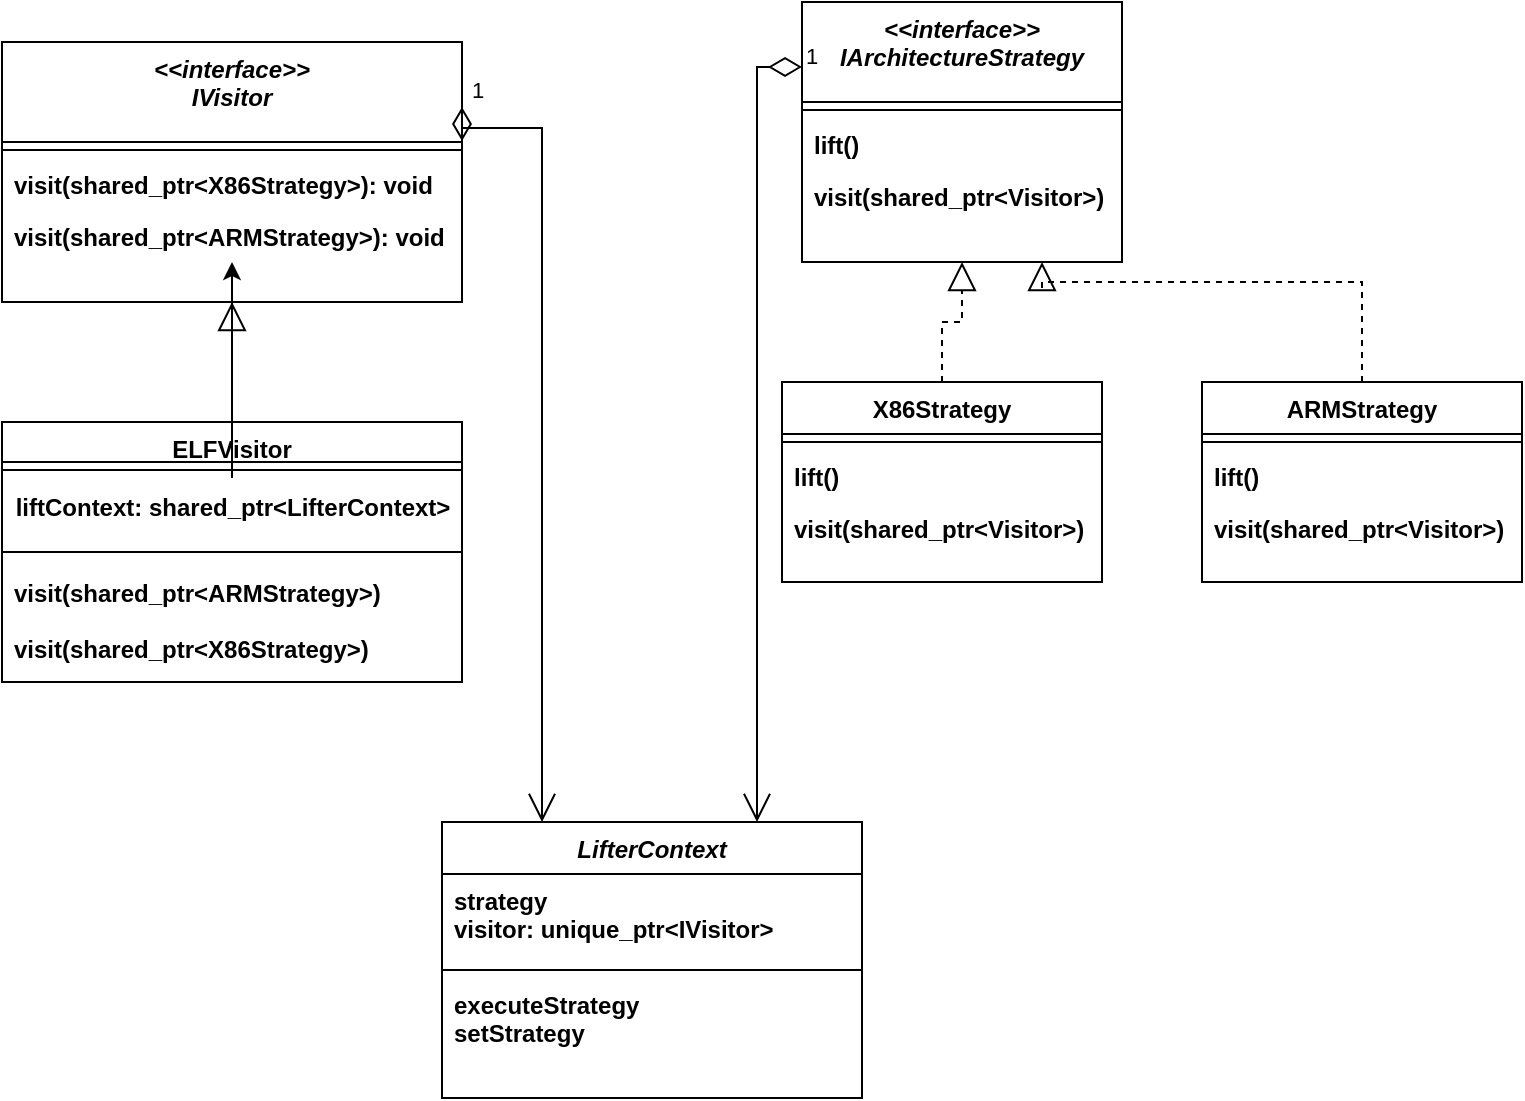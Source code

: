 <mxfile version="20.7.4" type="device"><diagram id="C5RBs43oDa-KdzZeNtuy" name="Page-1"><mxGraphModel dx="2048" dy="622" grid="1" gridSize="10" guides="1" tooltips="1" connect="1" arrows="1" fold="1" page="1" pageScale="1" pageWidth="827" pageHeight="1169" math="0" shadow="0"><root><mxCell id="WIyWlLk6GJQsqaUBKTNV-0"/><mxCell id="WIyWlLk6GJQsqaUBKTNV-1" parent="WIyWlLk6GJQsqaUBKTNV-0"/><mxCell id="zkfFHV4jXpPFQw0GAbJ--0" value="LifterContext" style="swimlane;fontStyle=3;align=center;verticalAlign=top;childLayout=stackLayout;horizontal=1;startSize=26;horizontalStack=0;resizeParent=1;resizeLast=0;collapsible=1;marginBottom=0;rounded=0;shadow=0;strokeWidth=1;" parent="WIyWlLk6GJQsqaUBKTNV-1" vertex="1"><mxGeometry x="130" y="430" width="210" height="138" as="geometry"><mxRectangle x="230" y="140" width="160" height="26" as="alternateBounds"/></mxGeometry></mxCell><mxCell id="zkfFHV4jXpPFQw0GAbJ--1" value="strategy&#10;visitor: unique_ptr&lt;IVisitor&gt;" style="text;align=left;verticalAlign=top;spacingLeft=4;spacingRight=4;overflow=hidden;rotatable=0;points=[[0,0.5],[1,0.5]];portConstraint=eastwest;fontStyle=1" parent="zkfFHV4jXpPFQw0GAbJ--0" vertex="1"><mxGeometry y="26" width="210" height="44" as="geometry"/></mxCell><mxCell id="zkfFHV4jXpPFQw0GAbJ--4" value="" style="line;html=1;strokeWidth=1;align=left;verticalAlign=middle;spacingTop=-1;spacingLeft=3;spacingRight=3;rotatable=0;labelPosition=right;points=[];portConstraint=eastwest;" parent="zkfFHV4jXpPFQw0GAbJ--0" vertex="1"><mxGeometry y="70" width="210" height="8" as="geometry"/></mxCell><mxCell id="zkfFHV4jXpPFQw0GAbJ--5" value="executeStrategy&#10;setStrategy" style="text;align=left;verticalAlign=top;spacingLeft=4;spacingRight=4;overflow=hidden;rotatable=0;points=[[0,0.5],[1,0.5]];portConstraint=eastwest;fontStyle=1" parent="zkfFHV4jXpPFQw0GAbJ--0" vertex="1"><mxGeometry y="78" width="210" height="52" as="geometry"/></mxCell><mxCell id="zkfFHV4jXpPFQw0GAbJ--17" value="&lt;&lt;interface&gt;&gt;&#10;IArchitectureStrategy" style="swimlane;fontStyle=3;align=center;verticalAlign=top;childLayout=stackLayout;horizontal=1;startSize=50;horizontalStack=0;resizeParent=1;resizeLast=0;collapsible=1;marginBottom=0;rounded=0;shadow=0;strokeWidth=1;" parent="WIyWlLk6GJQsqaUBKTNV-1" vertex="1"><mxGeometry x="310" y="20" width="160" height="130" as="geometry"><mxRectangle x="550" y="140" width="160" height="26" as="alternateBounds"/></mxGeometry></mxCell><mxCell id="zkfFHV4jXpPFQw0GAbJ--23" value="" style="line;html=1;strokeWidth=1;align=left;verticalAlign=middle;spacingTop=-1;spacingLeft=3;spacingRight=3;rotatable=0;labelPosition=right;points=[];portConstraint=eastwest;" parent="zkfFHV4jXpPFQw0GAbJ--17" vertex="1"><mxGeometry y="50" width="160" height="8" as="geometry"/></mxCell><mxCell id="zkfFHV4jXpPFQw0GAbJ--24" value="lift()" style="text;align=left;verticalAlign=top;spacingLeft=4;spacingRight=4;overflow=hidden;rotatable=0;points=[[0,0.5],[1,0.5]];portConstraint=eastwest;fontStyle=1" parent="zkfFHV4jXpPFQw0GAbJ--17" vertex="1"><mxGeometry y="58" width="160" height="26" as="geometry"/></mxCell><mxCell id="zkfFHV4jXpPFQw0GAbJ--25" value="visit(shared_ptr&lt;Visitor&gt;)" style="text;align=left;verticalAlign=top;spacingLeft=4;spacingRight=4;overflow=hidden;rotatable=0;points=[[0,0.5],[1,0.5]];portConstraint=eastwest;fontStyle=1" parent="zkfFHV4jXpPFQw0GAbJ--17" vertex="1"><mxGeometry y="84" width="160" height="26" as="geometry"/></mxCell><mxCell id="wuzcH9tCj4rJvlhl4f9K-11" value="X86Strategy" style="swimlane;fontStyle=1;align=center;verticalAlign=top;childLayout=stackLayout;horizontal=1;startSize=26;horizontalStack=0;resizeParent=1;resizeLast=0;collapsible=1;marginBottom=0;rounded=0;shadow=0;strokeWidth=1;" vertex="1" parent="WIyWlLk6GJQsqaUBKTNV-1"><mxGeometry x="300" y="210" width="160" height="100" as="geometry"><mxRectangle x="340" y="380" width="170" height="26" as="alternateBounds"/></mxGeometry></mxCell><mxCell id="wuzcH9tCj4rJvlhl4f9K-13" value="" style="line;html=1;strokeWidth=1;align=left;verticalAlign=middle;spacingTop=-1;spacingLeft=3;spacingRight=3;rotatable=0;labelPosition=right;points=[];portConstraint=eastwest;" vertex="1" parent="wuzcH9tCj4rJvlhl4f9K-11"><mxGeometry y="26" width="160" height="8" as="geometry"/></mxCell><mxCell id="wuzcH9tCj4rJvlhl4f9K-17" value="lift()" style="text;align=left;verticalAlign=top;spacingLeft=4;spacingRight=4;overflow=hidden;rotatable=0;points=[[0,0.5],[1,0.5]];portConstraint=eastwest;fontStyle=1" vertex="1" parent="wuzcH9tCj4rJvlhl4f9K-11"><mxGeometry y="34" width="160" height="26" as="geometry"/></mxCell><mxCell id="wuzcH9tCj4rJvlhl4f9K-19" value="visit(shared_ptr&lt;Visitor&gt;)" style="text;align=left;verticalAlign=top;spacingLeft=4;spacingRight=4;overflow=hidden;rotatable=0;points=[[0,0.5],[1,0.5]];portConstraint=eastwest;fontStyle=1" vertex="1" parent="wuzcH9tCj4rJvlhl4f9K-11"><mxGeometry y="60" width="160" height="26" as="geometry"/></mxCell><mxCell id="wuzcH9tCj4rJvlhl4f9K-26" value="ARMStrategy" style="swimlane;fontStyle=1;align=center;verticalAlign=top;childLayout=stackLayout;horizontal=1;startSize=26;horizontalStack=0;resizeParent=1;resizeLast=0;collapsible=1;marginBottom=0;rounded=0;shadow=0;strokeWidth=1;" vertex="1" parent="WIyWlLk6GJQsqaUBKTNV-1"><mxGeometry x="510" y="210" width="160" height="100" as="geometry"><mxRectangle x="340" y="380" width="170" height="26" as="alternateBounds"/></mxGeometry></mxCell><mxCell id="wuzcH9tCj4rJvlhl4f9K-27" value="" style="line;html=1;strokeWidth=1;align=left;verticalAlign=middle;spacingTop=-1;spacingLeft=3;spacingRight=3;rotatable=0;labelPosition=right;points=[];portConstraint=eastwest;" vertex="1" parent="wuzcH9tCj4rJvlhl4f9K-26"><mxGeometry y="26" width="160" height="8" as="geometry"/></mxCell><mxCell id="wuzcH9tCj4rJvlhl4f9K-28" value="lift()" style="text;align=left;verticalAlign=top;spacingLeft=4;spacingRight=4;overflow=hidden;rotatable=0;points=[[0,0.5],[1,0.5]];portConstraint=eastwest;fontStyle=1" vertex="1" parent="wuzcH9tCj4rJvlhl4f9K-26"><mxGeometry y="34" width="160" height="26" as="geometry"/></mxCell><mxCell id="wuzcH9tCj4rJvlhl4f9K-29" value="visit(shared_ptr&lt;Visitor&gt;)" style="text;align=left;verticalAlign=top;spacingLeft=4;spacingRight=4;overflow=hidden;rotatable=0;points=[[0,0.5],[1,0.5]];portConstraint=eastwest;fontStyle=1" vertex="1" parent="wuzcH9tCj4rJvlhl4f9K-26"><mxGeometry y="60" width="160" height="26" as="geometry"/></mxCell><mxCell id="wuzcH9tCj4rJvlhl4f9K-37" value="" style="endArrow=block;dashed=1;endFill=0;endSize=12;html=1;entryX=0.5;entryY=1;entryDx=0;entryDy=0;exitX=0.5;exitY=0;exitDx=0;exitDy=0;rounded=0;edgeStyle=elbowEdgeStyle;elbow=vertical;" edge="1" parent="WIyWlLk6GJQsqaUBKTNV-1" source="wuzcH9tCj4rJvlhl4f9K-11" target="zkfFHV4jXpPFQw0GAbJ--17"><mxGeometry width="160" relative="1" as="geometry"><mxPoint x="550" y="400" as="sourcePoint"/><mxPoint x="710" y="400" as="targetPoint"/></mxGeometry></mxCell><mxCell id="wuzcH9tCj4rJvlhl4f9K-39" value="" style="endArrow=block;dashed=1;endFill=0;endSize=12;html=1;exitX=0.5;exitY=0;exitDx=0;exitDy=0;rounded=0;edgeStyle=elbowEdgeStyle;elbow=vertical;entryX=0.75;entryY=1;entryDx=0;entryDy=0;" edge="1" parent="WIyWlLk6GJQsqaUBKTNV-1" source="wuzcH9tCj4rJvlhl4f9K-26" target="zkfFHV4jXpPFQw0GAbJ--17"><mxGeometry width="160" relative="1" as="geometry"><mxPoint x="540" y="230" as="sourcePoint"/><mxPoint x="450" y="120" as="targetPoint"/><Array as="points"><mxPoint x="410" y="160"/><mxPoint x="480" y="140"/><mxPoint x="490" y="120"/><mxPoint x="490" y="120"/></Array></mxGeometry></mxCell><mxCell id="wuzcH9tCj4rJvlhl4f9K-40" value="&lt;&lt;interface&gt;&gt;&#10;IVisitor" style="swimlane;fontStyle=3;align=center;verticalAlign=top;childLayout=stackLayout;horizontal=1;startSize=50;horizontalStack=0;resizeParent=1;resizeLast=0;collapsible=1;marginBottom=0;rounded=0;shadow=0;strokeWidth=1;" vertex="1" parent="WIyWlLk6GJQsqaUBKTNV-1"><mxGeometry x="-90" y="40" width="230" height="130" as="geometry"><mxRectangle x="550" y="140" width="160" height="26" as="alternateBounds"/></mxGeometry></mxCell><mxCell id="wuzcH9tCj4rJvlhl4f9K-41" value="" style="line;html=1;strokeWidth=1;align=left;verticalAlign=middle;spacingTop=-1;spacingLeft=3;spacingRight=3;rotatable=0;labelPosition=right;points=[];portConstraint=eastwest;" vertex="1" parent="wuzcH9tCj4rJvlhl4f9K-40"><mxGeometry y="50" width="230" height="8" as="geometry"/></mxCell><mxCell id="wuzcH9tCj4rJvlhl4f9K-42" value="visit(shared_ptr&lt;X86Strategy&gt;): void" style="text;align=left;verticalAlign=top;spacingLeft=4;spacingRight=4;overflow=hidden;rotatable=0;points=[[0,0.5],[1,0.5]];portConstraint=eastwest;fontStyle=1" vertex="1" parent="wuzcH9tCj4rJvlhl4f9K-40"><mxGeometry y="58" width="230" height="26" as="geometry"/></mxCell><mxCell id="wuzcH9tCj4rJvlhl4f9K-43" value="visit(shared_ptr&lt;ARMStrategy&gt;): void" style="text;align=left;verticalAlign=top;spacingLeft=4;spacingRight=4;overflow=hidden;rotatable=0;points=[[0,0.5],[1,0.5]];portConstraint=eastwest;fontStyle=1" vertex="1" parent="wuzcH9tCj4rJvlhl4f9K-40"><mxGeometry y="84" width="230" height="26" as="geometry"/></mxCell><mxCell id="wuzcH9tCj4rJvlhl4f9K-44" value="ELFVisitor" style="swimlane;fontStyle=1;align=center;verticalAlign=top;childLayout=stackLayout;horizontal=1;startSize=20;horizontalStack=0;resizeParent=1;resizeLast=0;collapsible=1;marginBottom=0;rounded=0;shadow=0;strokeWidth=1;" vertex="1" parent="WIyWlLk6GJQsqaUBKTNV-1"><mxGeometry x="-90" y="230" width="230" height="130" as="geometry"><mxRectangle x="340" y="380" width="170" height="26" as="alternateBounds"/></mxGeometry></mxCell><mxCell id="wuzcH9tCj4rJvlhl4f9K-45" value="" style="line;html=1;strokeWidth=1;align=left;verticalAlign=middle;spacingTop=-1;spacingLeft=3;spacingRight=3;rotatable=0;labelPosition=right;points=[];portConstraint=eastwest;" vertex="1" parent="wuzcH9tCj4rJvlhl4f9K-44"><mxGeometry y="20" width="230" height="8" as="geometry"/></mxCell><mxCell id="wuzcH9tCj4rJvlhl4f9K-64" value="&lt;b&gt;liftContext: shared_ptr&amp;lt;LifterContext&amp;gt;&lt;/b&gt;" style="text;html=1;align=center;verticalAlign=middle;resizable=0;points=[];autosize=1;strokeColor=none;fillColor=none;" vertex="1" parent="wuzcH9tCj4rJvlhl4f9K-44"><mxGeometry y="28" width="230" height="30" as="geometry"/></mxCell><mxCell id="wuzcH9tCj4rJvlhl4f9K-63" value="" style="line;html=1;strokeWidth=1;align=left;verticalAlign=middle;spacingTop=-1;spacingLeft=3;spacingRight=3;rotatable=0;labelPosition=right;points=[];portConstraint=eastwest;" vertex="1" parent="wuzcH9tCj4rJvlhl4f9K-44"><mxGeometry y="58" width="230" height="14" as="geometry"/></mxCell><mxCell id="wuzcH9tCj4rJvlhl4f9K-47" value="visit(shared_ptr&lt;ARMStrategy&gt;)" style="text;align=left;verticalAlign=top;spacingLeft=4;spacingRight=4;overflow=hidden;rotatable=0;points=[[0,0.5],[1,0.5]];portConstraint=eastwest;fontStyle=1" vertex="1" parent="wuzcH9tCj4rJvlhl4f9K-44"><mxGeometry y="72" width="230" height="28" as="geometry"/></mxCell><mxCell id="wuzcH9tCj4rJvlhl4f9K-46" value="visit(shared_ptr&lt;X86Strategy&gt;)&#10;" style="text;align=left;verticalAlign=top;spacingLeft=4;spacingRight=4;overflow=hidden;rotatable=0;points=[[0,0.5],[1,0.5]];portConstraint=eastwest;fontStyle=1" vertex="1" parent="wuzcH9tCj4rJvlhl4f9K-44"><mxGeometry y="100" width="230" height="26" as="geometry"/></mxCell><mxCell id="wuzcH9tCj4rJvlhl4f9K-48" value="" style="endArrow=block;dashed=1;endFill=0;endSize=12;html=1;entryX=0.5;entryY=1;entryDx=0;entryDy=0;exitX=0.5;exitY=0;exitDx=0;exitDy=0;rounded=0;edgeStyle=elbowEdgeStyle;elbow=vertical;" edge="1" parent="WIyWlLk6GJQsqaUBKTNV-1" source="wuzcH9tCj4rJvlhl4f9K-44" target="wuzcH9tCj4rJvlhl4f9K-40"><mxGeometry width="160" relative="1" as="geometry"><mxPoint x="-100" y="390" as="sourcePoint"/><mxPoint x="60" y="390" as="targetPoint"/></mxGeometry></mxCell><mxCell id="wuzcH9tCj4rJvlhl4f9K-61" value="1" style="endArrow=open;html=1;endSize=12;startArrow=diamondThin;startSize=14;startFill=0;edgeStyle=orthogonalEdgeStyle;align=left;verticalAlign=bottom;rounded=0;elbow=vertical;exitX=1;exitY=0.25;exitDx=0;exitDy=0;" edge="1" parent="WIyWlLk6GJQsqaUBKTNV-1" source="wuzcH9tCj4rJvlhl4f9K-40"><mxGeometry x="-1" y="3" relative="1" as="geometry"><mxPoint x="-20" y="110" as="sourcePoint"/><mxPoint x="180" y="430" as="targetPoint"/><Array as="points"><mxPoint x="180" y="83"/><mxPoint x="180" y="430"/></Array></mxGeometry></mxCell><mxCell id="wuzcH9tCj4rJvlhl4f9K-62" value="1" style="endArrow=open;html=1;endSize=12;startArrow=diamondThin;startSize=14;startFill=0;edgeStyle=orthogonalEdgeStyle;align=left;verticalAlign=bottom;rounded=0;elbow=vertical;entryX=0.75;entryY=0;entryDx=0;entryDy=0;exitX=0;exitY=0.25;exitDx=0;exitDy=0;" edge="1" parent="WIyWlLk6GJQsqaUBKTNV-1" source="zkfFHV4jXpPFQw0GAbJ--17" target="zkfFHV4jXpPFQw0GAbJ--0"><mxGeometry x="-1" y="3" relative="1" as="geometry"><mxPoint x="410" y="70" as="sourcePoint"/><mxPoint x="570" y="70" as="targetPoint"/></mxGeometry></mxCell><mxCell id="wuzcH9tCj4rJvlhl4f9K-65" value="" style="edgeStyle=elbowEdgeStyle;rounded=0;orthogonalLoop=1;jettySize=auto;elbow=vertical;html=1;" edge="1" parent="WIyWlLk6GJQsqaUBKTNV-1" source="wuzcH9tCj4rJvlhl4f9K-64" target="wuzcH9tCj4rJvlhl4f9K-43"><mxGeometry relative="1" as="geometry"/></mxCell></root></mxGraphModel></diagram></mxfile>